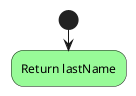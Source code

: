 @startuml
'https://plantuml.com/activity-diagram-beta

start
    #palegreen:Return lastName;
    kill

@enduml
